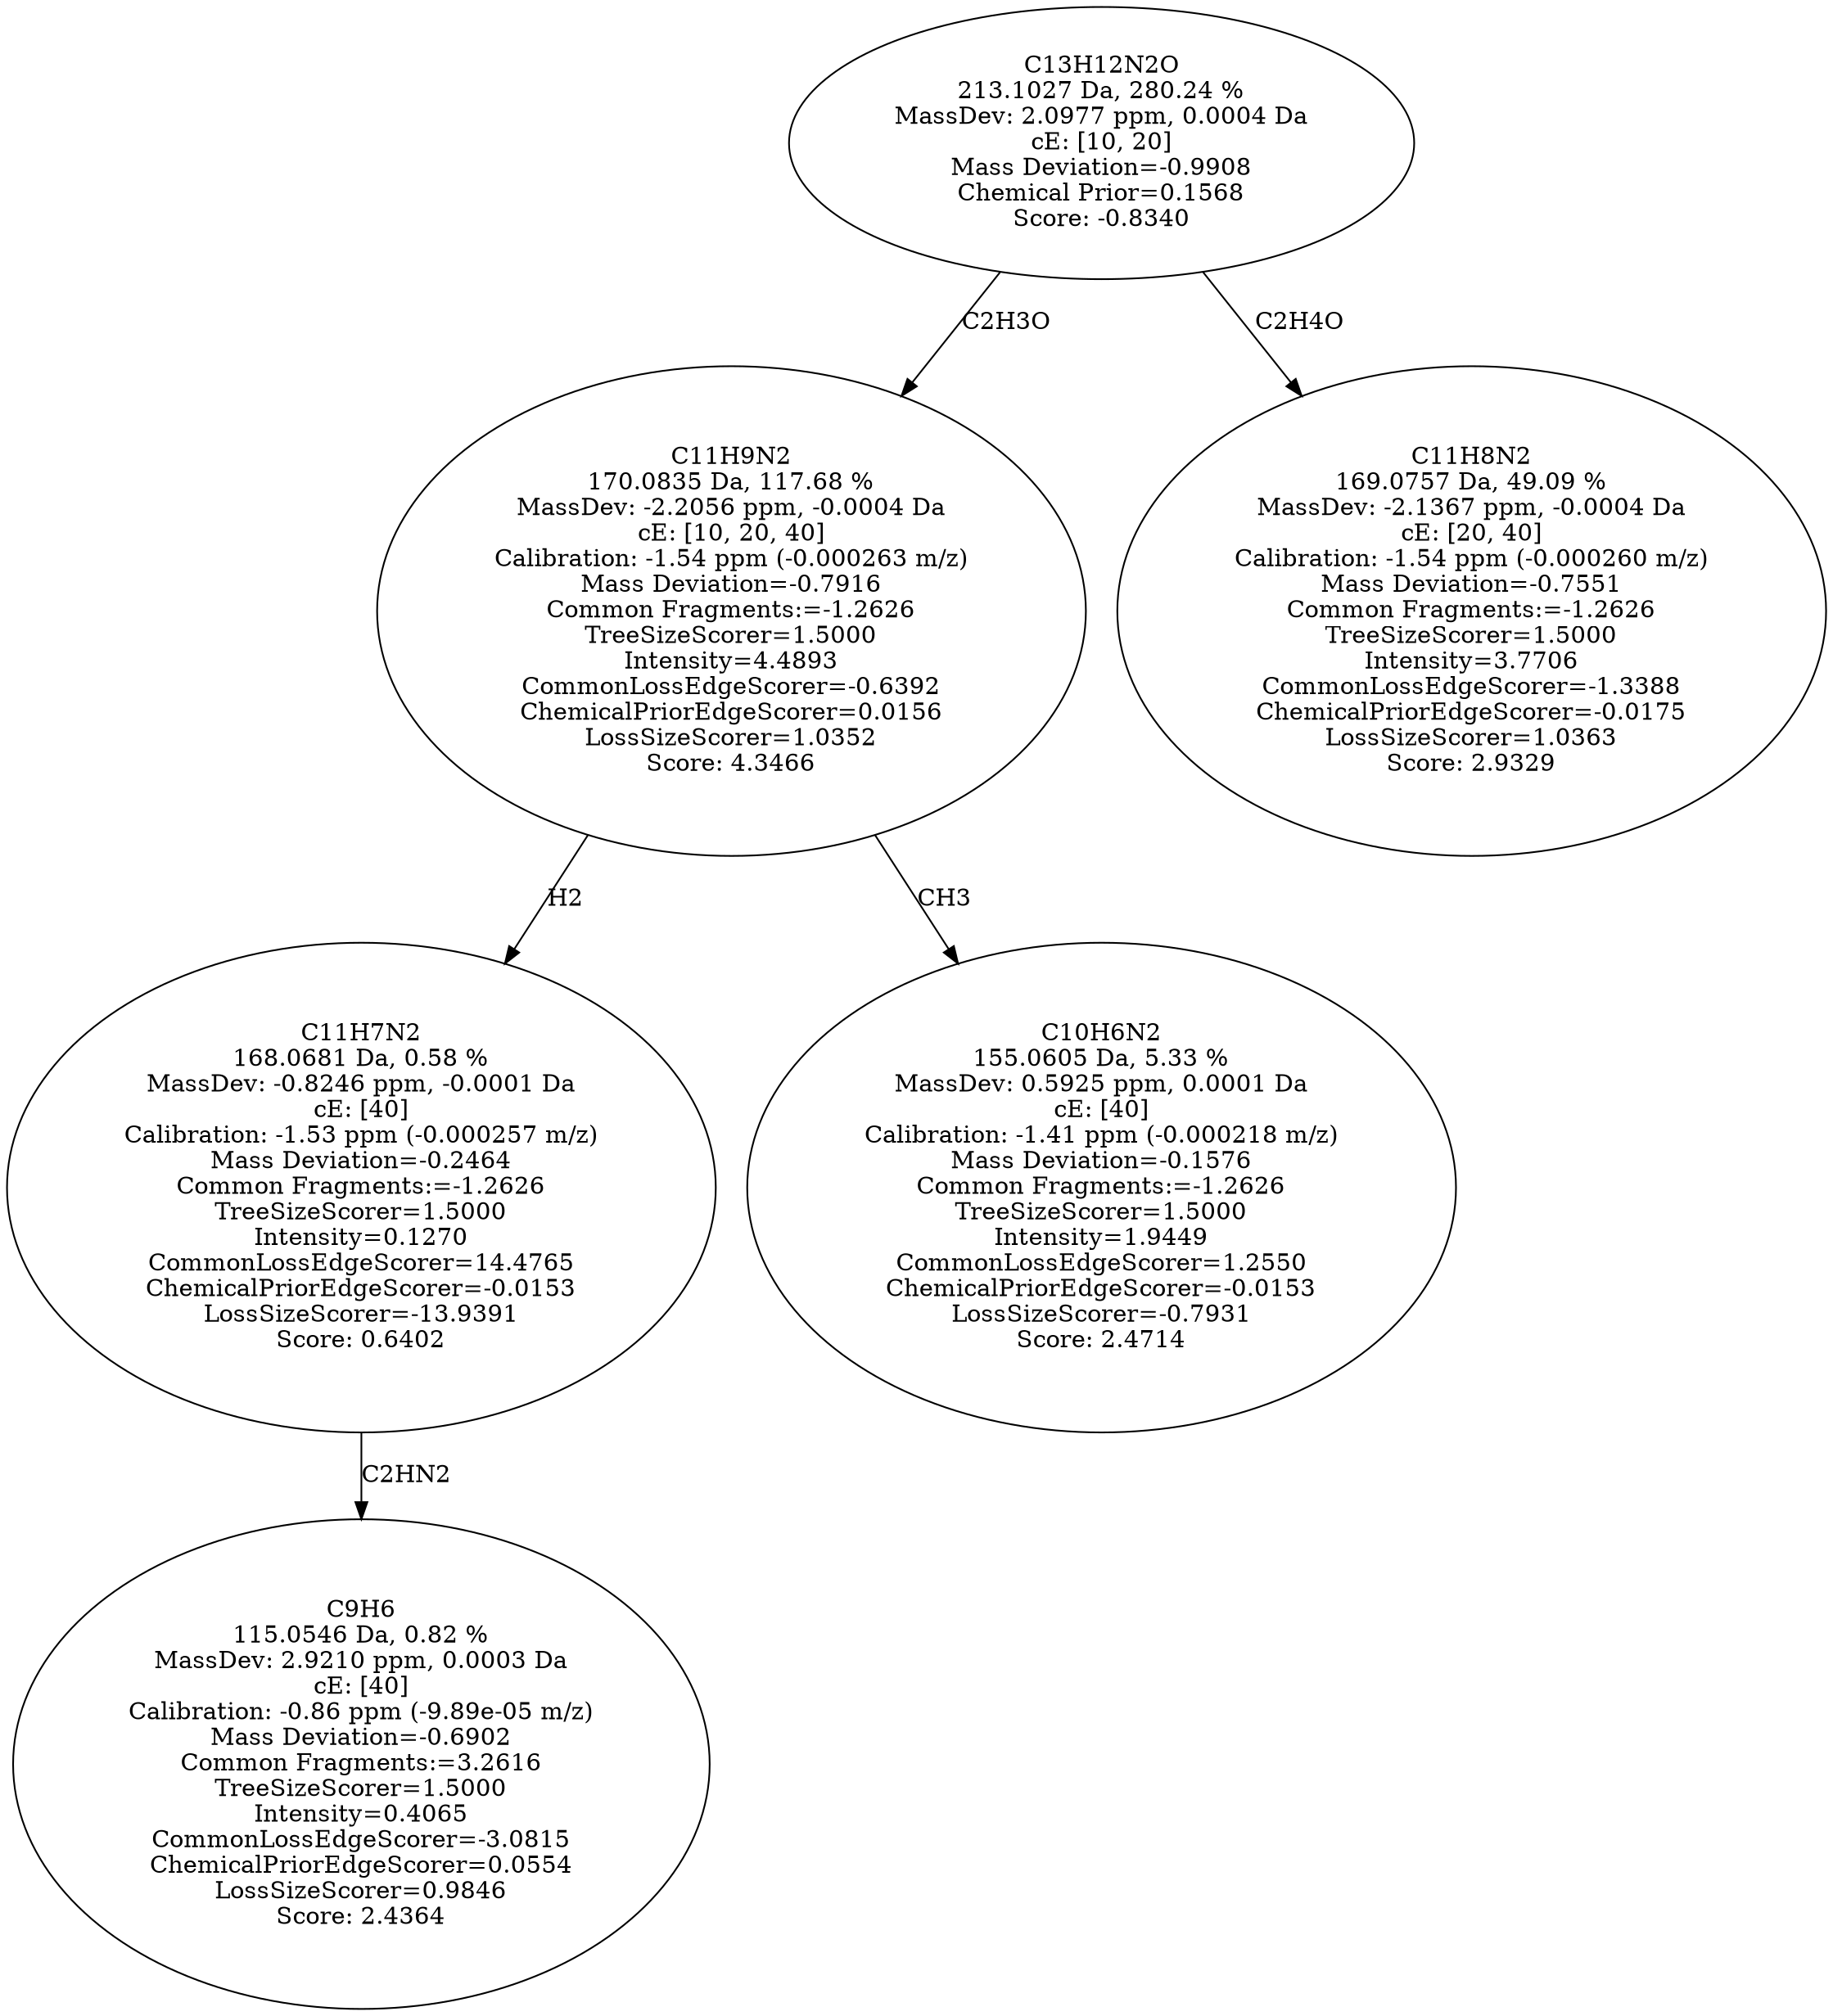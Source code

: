 strict digraph {
v1 [label="C9H6\n115.0546 Da, 0.82 %\nMassDev: 2.9210 ppm, 0.0003 Da\ncE: [40]\nCalibration: -0.86 ppm (-9.89e-05 m/z)\nMass Deviation=-0.6902\nCommon Fragments:=3.2616\nTreeSizeScorer=1.5000\nIntensity=0.4065\nCommonLossEdgeScorer=-3.0815\nChemicalPriorEdgeScorer=0.0554\nLossSizeScorer=0.9846\nScore: 2.4364"];
v2 [label="C11H7N2\n168.0681 Da, 0.58 %\nMassDev: -0.8246 ppm, -0.0001 Da\ncE: [40]\nCalibration: -1.53 ppm (-0.000257 m/z)\nMass Deviation=-0.2464\nCommon Fragments:=-1.2626\nTreeSizeScorer=1.5000\nIntensity=0.1270\nCommonLossEdgeScorer=14.4765\nChemicalPriorEdgeScorer=-0.0153\nLossSizeScorer=-13.9391\nScore: 0.6402"];
v3 [label="C10H6N2\n155.0605 Da, 5.33 %\nMassDev: 0.5925 ppm, 0.0001 Da\ncE: [40]\nCalibration: -1.41 ppm (-0.000218 m/z)\nMass Deviation=-0.1576\nCommon Fragments:=-1.2626\nTreeSizeScorer=1.5000\nIntensity=1.9449\nCommonLossEdgeScorer=1.2550\nChemicalPriorEdgeScorer=-0.0153\nLossSizeScorer=-0.7931\nScore: 2.4714"];
v4 [label="C11H9N2\n170.0835 Da, 117.68 %\nMassDev: -2.2056 ppm, -0.0004 Da\ncE: [10, 20, 40]\nCalibration: -1.54 ppm (-0.000263 m/z)\nMass Deviation=-0.7916\nCommon Fragments:=-1.2626\nTreeSizeScorer=1.5000\nIntensity=4.4893\nCommonLossEdgeScorer=-0.6392\nChemicalPriorEdgeScorer=0.0156\nLossSizeScorer=1.0352\nScore: 4.3466"];
v5 [label="C11H8N2\n169.0757 Da, 49.09 %\nMassDev: -2.1367 ppm, -0.0004 Da\ncE: [20, 40]\nCalibration: -1.54 ppm (-0.000260 m/z)\nMass Deviation=-0.7551\nCommon Fragments:=-1.2626\nTreeSizeScorer=1.5000\nIntensity=3.7706\nCommonLossEdgeScorer=-1.3388\nChemicalPriorEdgeScorer=-0.0175\nLossSizeScorer=1.0363\nScore: 2.9329"];
v6 [label="C13H12N2O\n213.1027 Da, 280.24 %\nMassDev: 2.0977 ppm, 0.0004 Da\ncE: [10, 20]\nMass Deviation=-0.9908\nChemical Prior=0.1568\nScore: -0.8340"];
v2 -> v1 [label="C2HN2"];
v4 -> v2 [label="H2"];
v4 -> v3 [label="CH3"];
v6 -> v4 [label="C2H3O"];
v6 -> v5 [label="C2H4O"];
}